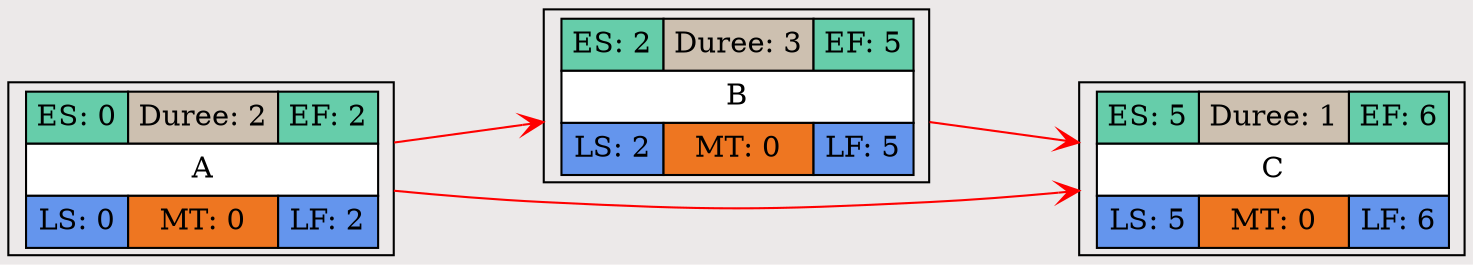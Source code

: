 digraph PERT {
  rankdir=LR;
  ranksep=1;
  node [shape=record];
  edge [arrowhead=vee];
  bgcolor="#ECE9E9";
  102 [label=<<TABLE BORDER='0' CELLBORDER='1' CELLSPACING='0' CELLPADDING='4'>
        <TR><TD BGCOLOR= 'aquamarine3'>ES: 0</TD><TD BGCOLOR= 'antiquewhite3'>Duree: 2</TD><TD BGCOLOR= 'aquamarine3'>EF: 2</TD></TR>
        <TR><TD BGCOLOR= 'white' COLSPAN='3'>A</TD></TR>
        <TR><TD BGCOLOR= 'cornflowerblue'>LS: 0</TD><TD BGCOLOR= 'chocolate2'>MT: 0</TD><TD BGCOLOR= 'cornflowerblue'>LF: 2</TD></TR>
        
        </TABLE>>]
  103 [label=<<TABLE BORDER='0' CELLBORDER='1' CELLSPACING='0' CELLPADDING='4'>
        <TR><TD BGCOLOR= 'aquamarine3'>ES: 2</TD><TD BGCOLOR= 'antiquewhite3'>Duree: 3</TD><TD BGCOLOR= 'aquamarine3'>EF: 5</TD></TR>
        <TR><TD BGCOLOR= 'white' COLSPAN='3'>B</TD></TR>
        <TR><TD BGCOLOR= 'cornflowerblue'>LS: 2</TD><TD BGCOLOR= 'chocolate2'>MT: 0</TD><TD BGCOLOR= 'cornflowerblue'>LF: 5</TD></TR>
        
        </TABLE>>]
  104 [label=<<TABLE BORDER='0' CELLBORDER='1' CELLSPACING='0' CELLPADDING='4'>
        <TR><TD BGCOLOR= 'aquamarine3'>ES: 5</TD><TD BGCOLOR= 'antiquewhite3'>Duree: 1</TD><TD BGCOLOR= 'aquamarine3'>EF: 6</TD></TR>
        <TR><TD BGCOLOR= 'white' COLSPAN='3'>C</TD></TR>
        <TR><TD BGCOLOR= 'cornflowerblue'>LS: 5</TD><TD BGCOLOR= 'chocolate2'>MT: 0</TD><TD BGCOLOR= 'cornflowerblue'>LF: 6</TD></TR>
        
        </TABLE>>]
  102 -> 103 [color=red]
  102 -> 104 [color=red]
  103 -> 104 [color=red]
}
